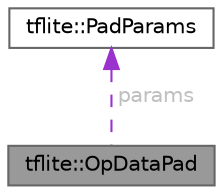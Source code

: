 digraph "tflite::OpDataPad"
{
 // LATEX_PDF_SIZE
  bgcolor="transparent";
  edge [fontname=Helvetica,fontsize=10,labelfontname=Helvetica,labelfontsize=10];
  node [fontname=Helvetica,fontsize=10,shape=box,height=0.2,width=0.4];
  Node1 [id="Node000001",label="tflite::OpDataPad",height=0.2,width=0.4,color="gray40", fillcolor="grey60", style="filled", fontcolor="black",tooltip=" "];
  Node2 -> Node1 [id="edge1_Node000001_Node000002",dir="back",color="darkorchid3",style="dashed",tooltip=" ",label=" params",fontcolor="grey" ];
  Node2 [id="Node000002",label="tflite::PadParams",height=0.2,width=0.4,color="gray40", fillcolor="white", style="filled",URL="$structtflite_1_1_pad_params.html",tooltip=" "];
}
